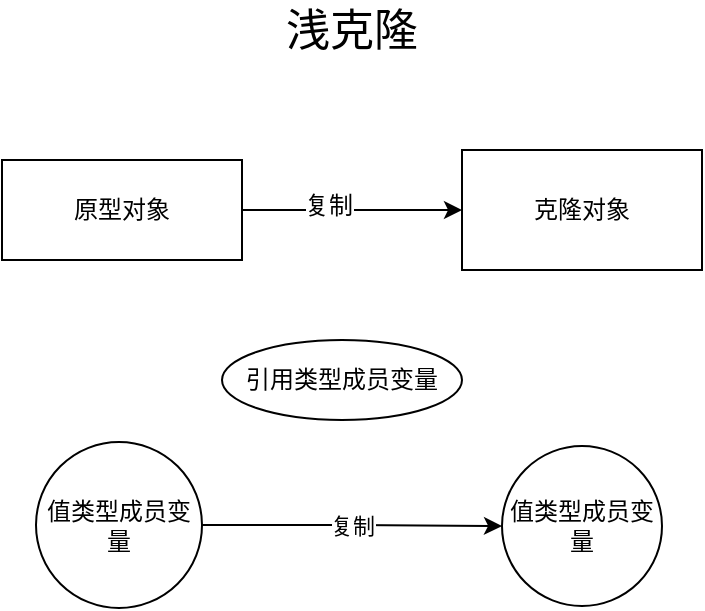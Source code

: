 <mxfile pages="1" version="11.2.4" type="github"><diagram id="ogUFmoqM4qj6qO02waBm" name="第 1 页"><mxGraphModel dx="586" dy="663" grid="1" gridSize="10" guides="1" tooltips="1" connect="1" arrows="1" fold="1" page="1" pageScale="1" pageWidth="827" pageHeight="1169" math="0" shadow="0"><root><mxCell id="0"/><mxCell id="1" parent="0"/><mxCell id="W7oD_KHQQFV3-9SQXCRd-1" value="" style="group" vertex="1" connectable="0" parent="1"><mxGeometry x="63" y="150" width="350" height="304" as="geometry"/></mxCell><mxCell id="W7oD_KHQQFV3-9SQXCRd-2" value="&lt;span style=&quot;font-size: 22px&quot;&gt;浅克隆&lt;/span&gt;" style="text;html=1;resizable=0;points=[];autosize=1;align=left;verticalAlign=top;spacingTop=-4;" vertex="1" parent="W7oD_KHQQFV3-9SQXCRd-1"><mxGeometry x="140" width="80" height="20" as="geometry"/></mxCell><mxCell id="W7oD_KHQQFV3-9SQXCRd-3" value="引用类型成员变量" style="ellipse;whiteSpace=wrap;html=1;" vertex="1" parent="W7oD_KHQQFV3-9SQXCRd-1"><mxGeometry x="110" y="170" width="120" height="40" as="geometry"/></mxCell><mxCell id="W7oD_KHQQFV3-9SQXCRd-4" value="原型对象&lt;span style=&quot;font-family: &amp;#34;helvetica&amp;#34; , &amp;#34;arial&amp;#34; , sans-serif ; font-size: 0px ; white-space: nowrap&quot;&gt;%3CmxGraphModel%3E%3Croot%3E%3CmxCell%20id%3D%220%22%2F%3E%3CmxCell%20id%3D%221%22%20parent%3D%220%22%2F%3E%3CmxCell%20id%3D%222%22%20value%3D%22%E5%8E%9F%E5%9E%8B%E5%AF%B9%E8%B1%A1%22%20style%3D%22ellipse%3BwhiteSpace%3Dwrap%3Bhtml%3D1%3B%22%20vertex%3D%221%22%20parent%3D%221%22%3E%3CmxGeometry%20x%3D%2260%22%20y%3D%22140%22%20width%3D%22120%22%20height%3D%2280%22%20as%3D%22geometry%22%2F%3E%3C%2FmxCell%3E%3C%2Froot%3E%3C%2FmxGraphModel%3E&lt;/span&gt;" style="rounded=0;whiteSpace=wrap;html=1;" vertex="1" parent="W7oD_KHQQFV3-9SQXCRd-1"><mxGeometry y="80" width="120" height="50" as="geometry"/></mxCell><mxCell id="W7oD_KHQQFV3-9SQXCRd-5" value="克隆对象" style="rounded=0;whiteSpace=wrap;html=1;" vertex="1" parent="W7oD_KHQQFV3-9SQXCRd-1"><mxGeometry x="230" y="75" width="120" height="60" as="geometry"/></mxCell><mxCell id="W7oD_KHQQFV3-9SQXCRd-6" style="edgeStyle=orthogonalEdgeStyle;rounded=0;orthogonalLoop=1;jettySize=auto;html=1;entryX=0;entryY=0.5;entryDx=0;entryDy=0;" edge="1" parent="W7oD_KHQQFV3-9SQXCRd-1" source="W7oD_KHQQFV3-9SQXCRd-4" target="W7oD_KHQQFV3-9SQXCRd-5"><mxGeometry relative="1" as="geometry"/></mxCell><mxCell id="W7oD_KHQQFV3-9SQXCRd-7" value="复制" style="text;html=1;resizable=0;points=[];align=center;verticalAlign=middle;labelBackgroundColor=#ffffff;" vertex="1" connectable="0" parent="W7oD_KHQQFV3-9SQXCRd-6"><mxGeometry x="-0.218" y="2" relative="1" as="geometry"><mxPoint as="offset"/></mxGeometry></mxCell><mxCell id="W7oD_KHQQFV3-9SQXCRd-8" value="值类型成员变量" style="ellipse;whiteSpace=wrap;html=1;aspect=fixed;" vertex="1" parent="W7oD_KHQQFV3-9SQXCRd-1"><mxGeometry x="17" y="221" width="83" height="83" as="geometry"/></mxCell><mxCell id="W7oD_KHQQFV3-9SQXCRd-9" value="值类型成员变量" style="ellipse;whiteSpace=wrap;html=1;aspect=fixed;" vertex="1" parent="W7oD_KHQQFV3-9SQXCRd-1"><mxGeometry x="250" y="223" width="80" height="80" as="geometry"/></mxCell><mxCell id="W7oD_KHQQFV3-9SQXCRd-10" value="复制" style="edgeStyle=orthogonalEdgeStyle;rounded=0;orthogonalLoop=1;jettySize=auto;html=1;entryX=0;entryY=0.5;entryDx=0;entryDy=0;" edge="1" parent="W7oD_KHQQFV3-9SQXCRd-1" source="W7oD_KHQQFV3-9SQXCRd-8" target="W7oD_KHQQFV3-9SQXCRd-9"><mxGeometry relative="1" as="geometry"/></mxCell></root></mxGraphModel></diagram></mxfile>